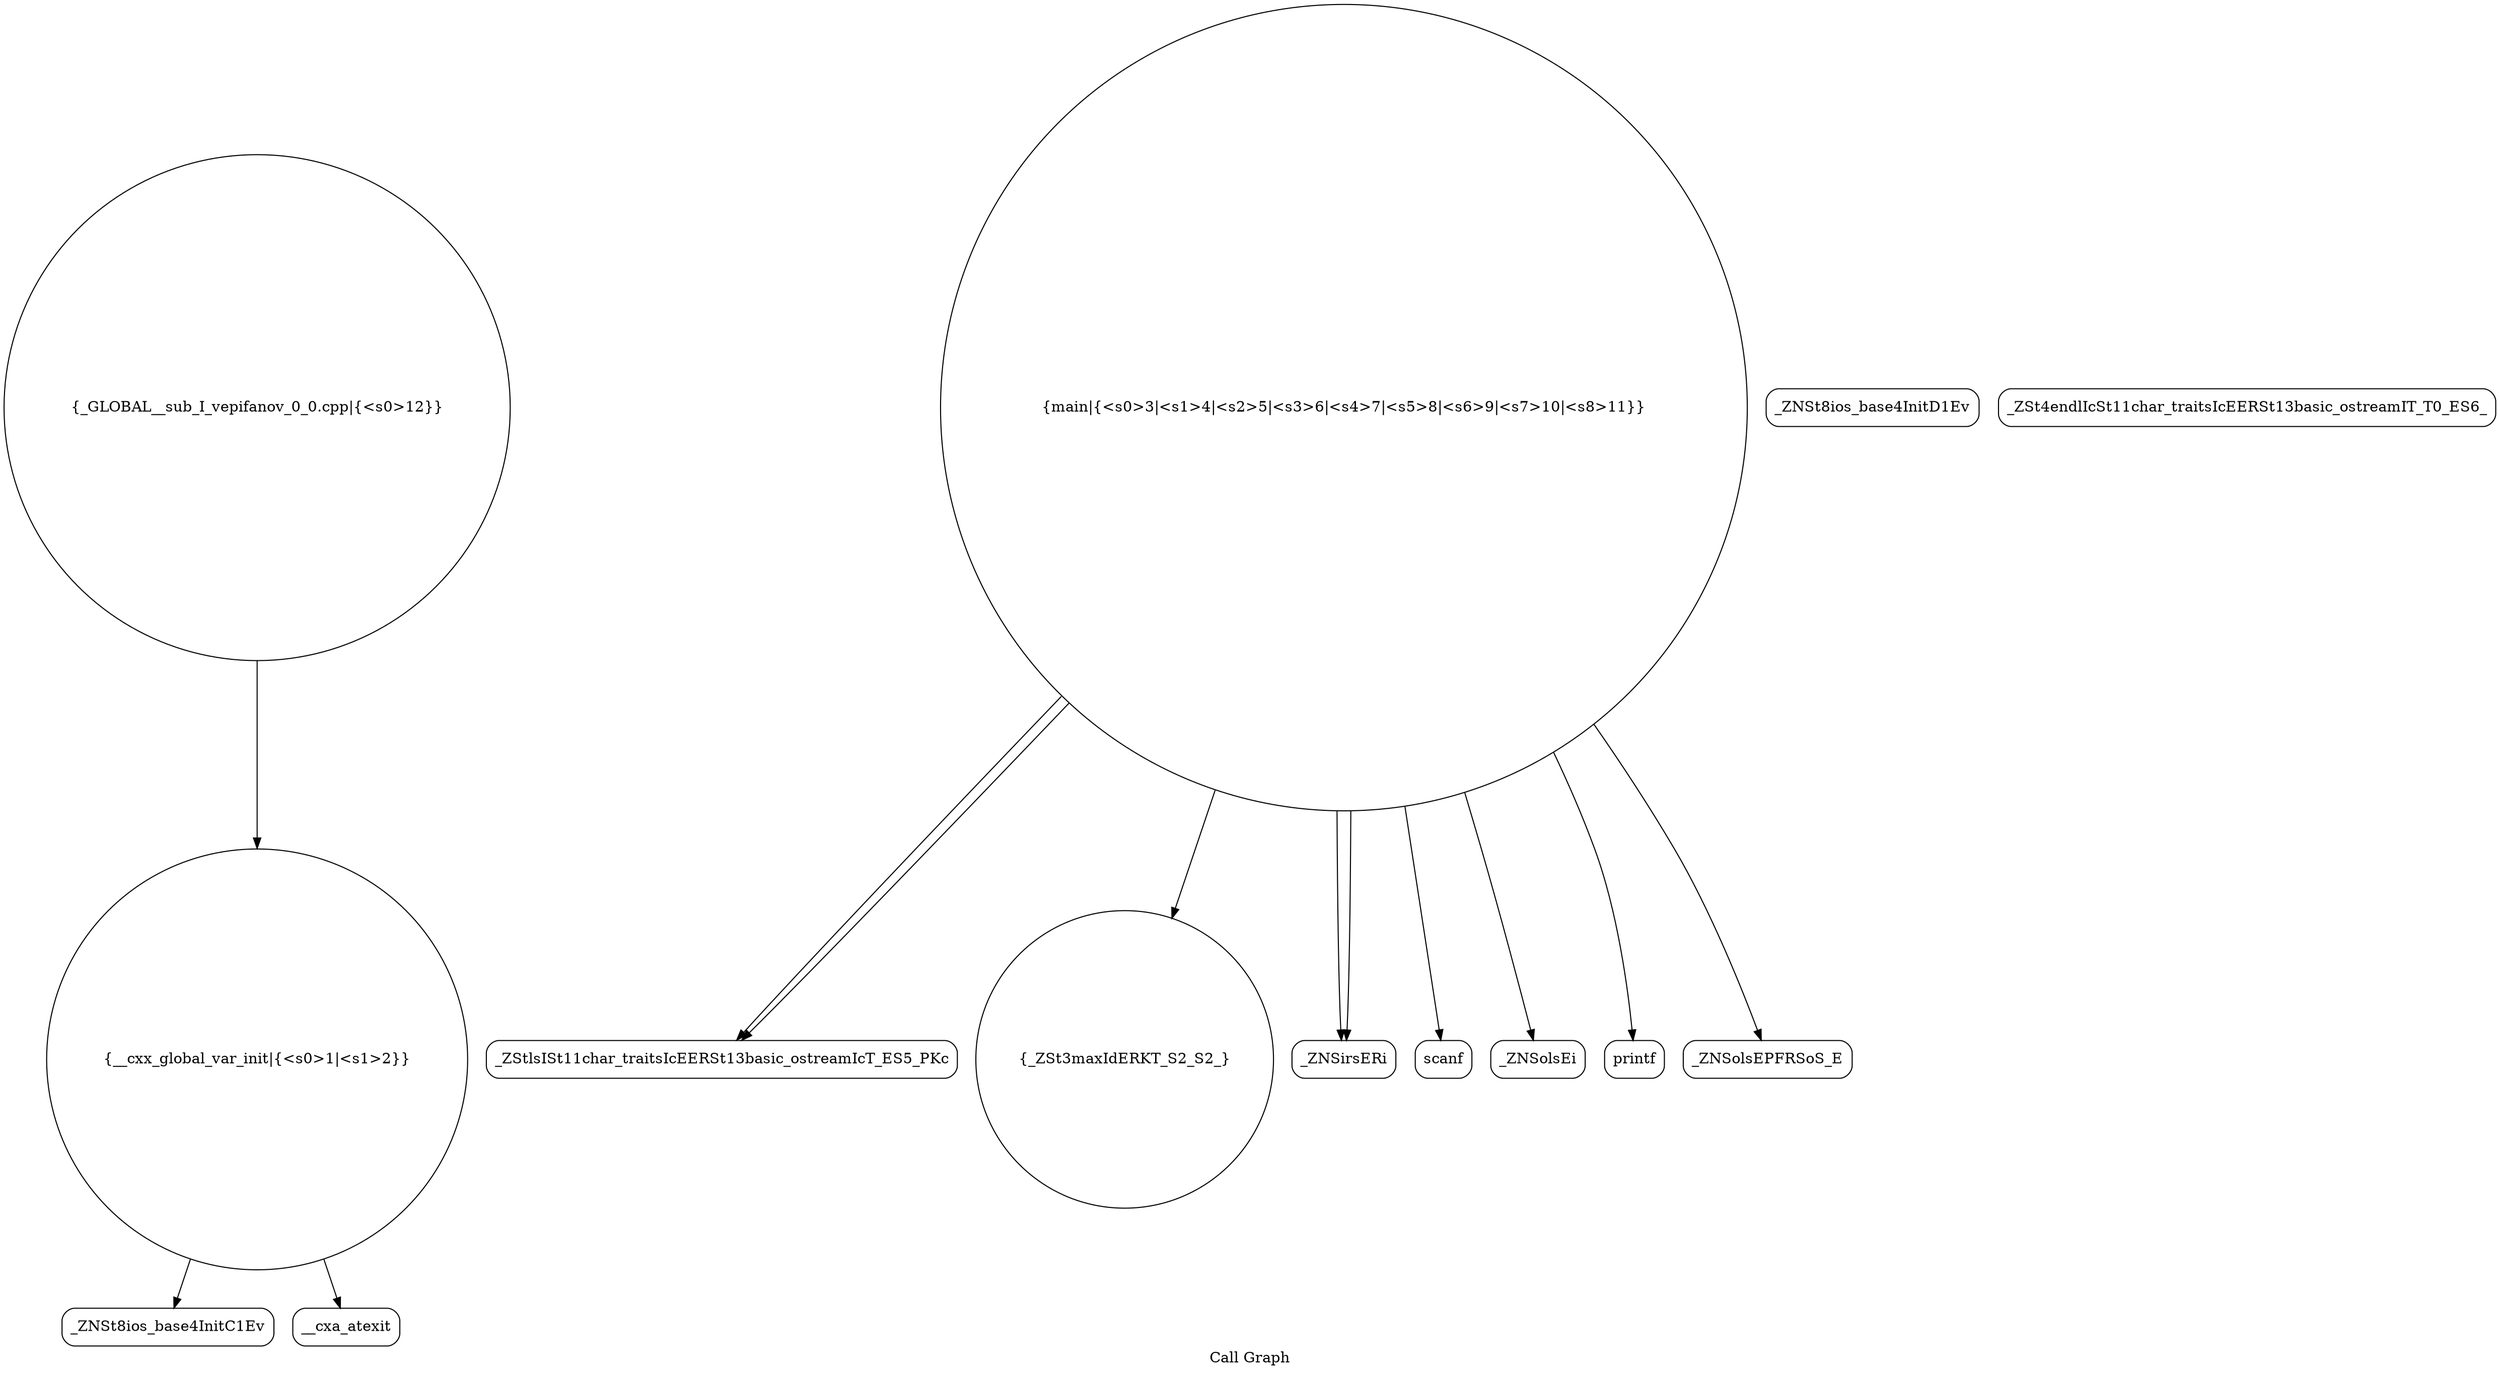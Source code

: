 digraph "Call Graph" {
	label="Call Graph";

	Node0x555d16a59670 [shape=record,shape=circle,label="{__cxx_global_var_init|{<s0>1|<s1>2}}"];
	Node0x555d16a59670:s0 -> Node0x555d16a59b00[color=black];
	Node0x555d16a59670:s1 -> Node0x555d16a59c00[color=black];
	Node0x555d16a59e00 [shape=record,shape=Mrecord,label="{_ZStlsISt11char_traitsIcEERSt13basic_ostreamIcT_ES5_PKc}"];
	Node0x555d16a59b80 [shape=record,shape=Mrecord,label="{_ZNSt8ios_base4InitD1Ev}"];
	Node0x555d16a59f00 [shape=record,shape=circle,label="{_ZSt3maxIdERKT_S2_S2_}"];
	Node0x555d16a59c80 [shape=record,shape=circle,label="{main|{<s0>3|<s1>4|<s2>5|<s3>6|<s4>7|<s5>8|<s6>9|<s7>10|<s8>11}}"];
	Node0x555d16a59c80:s0 -> Node0x555d16a59d00[color=black];
	Node0x555d16a59c80:s1 -> Node0x555d16a59d00[color=black];
	Node0x555d16a59c80:s2 -> Node0x555d16a59d80[color=black];
	Node0x555d16a59c80:s3 -> Node0x555d16a59e00[color=black];
	Node0x555d16a59c80:s4 -> Node0x555d16a59e80[color=black];
	Node0x555d16a59c80:s5 -> Node0x555d16a59e00[color=black];
	Node0x555d16a59c80:s6 -> Node0x555d16a59f00[color=black];
	Node0x555d16a59c80:s7 -> Node0x555d16a59f80[color=black];
	Node0x555d16a59c80:s8 -> Node0x555d16a5a000[color=black];
	Node0x555d16a5a000 [shape=record,shape=Mrecord,label="{_ZNSolsEPFRSoS_E}"];
	Node0x555d16a59d80 [shape=record,shape=Mrecord,label="{scanf}"];
	Node0x555d16a5a100 [shape=record,shape=circle,label="{_GLOBAL__sub_I_vepifanov_0_0.cpp|{<s0>12}}"];
	Node0x555d16a5a100:s0 -> Node0x555d16a59670[color=black];
	Node0x555d16a59b00 [shape=record,shape=Mrecord,label="{_ZNSt8ios_base4InitC1Ev}"];
	Node0x555d16a59e80 [shape=record,shape=Mrecord,label="{_ZNSolsEi}"];
	Node0x555d16a59c00 [shape=record,shape=Mrecord,label="{__cxa_atexit}"];
	Node0x555d16a59f80 [shape=record,shape=Mrecord,label="{printf}"];
	Node0x555d16a59d00 [shape=record,shape=Mrecord,label="{_ZNSirsERi}"];
	Node0x555d16a5a080 [shape=record,shape=Mrecord,label="{_ZSt4endlIcSt11char_traitsIcEERSt13basic_ostreamIT_T0_ES6_}"];
}
